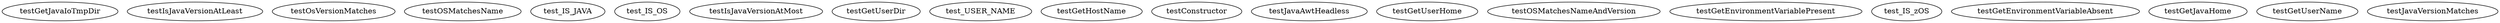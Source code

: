 digraph G {
testGetJavaIoTmpDir;
testIsJavaVersionAtLeast;
testOsVersionMatches;
testOSMatchesName;
test_IS_JAVA;
test_IS_OS;
testIsJavaVersionAtMost;
testGetUserDir;
test_USER_NAME;
testGetHostName;
testConstructor;
testJavaAwtHeadless;
testGetUserHome;
testOSMatchesNameAndVersion;
testGetEnvironmentVariablePresent;
test_IS_zOS;
testGetEnvironmentVariableAbsent;
testGetJavaHome;
testGetUserName;
testJavaVersionMatches;
}